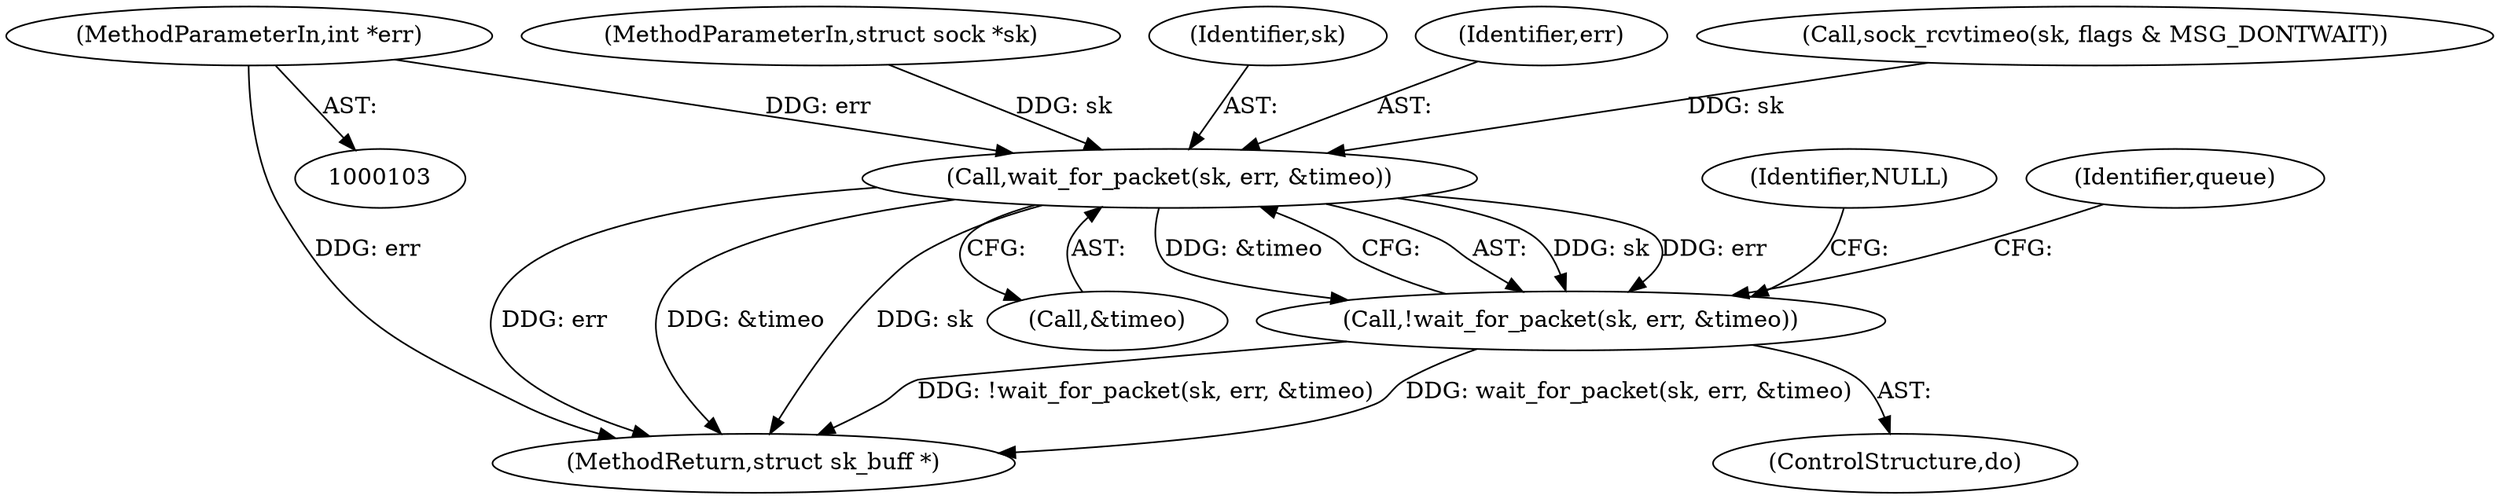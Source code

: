digraph "0_linux_77c1090f94d1b0b5186fb13a1b71b47b1343f87f@pointer" {
"1000108" [label="(MethodParameterIn,int *err)"];
"1000207" [label="(Call,wait_for_packet(sk, err, &timeo))"];
"1000206" [label="(Call,!wait_for_packet(sk, err, &timeo))"];
"1000104" [label="(MethodParameterIn,struct sock *sk)"];
"1000208" [label="(Identifier,sk)"];
"1000206" [label="(Call,!wait_for_packet(sk, err, &timeo))"];
"1000127" [label="(ControlStructure,do)"];
"1000213" [label="(Identifier,NULL)"];
"1000132" [label="(Identifier,queue)"];
"1000209" [label="(Identifier,err)"];
"1000207" [label="(Call,wait_for_packet(sk, err, &timeo))"];
"1000108" [label="(MethodParameterIn,int *err)"];
"1000221" [label="(MethodReturn,struct sk_buff *)"];
"1000210" [label="(Call,&timeo)"];
"1000122" [label="(Call,sock_rcvtimeo(sk, flags & MSG_DONTWAIT))"];
"1000108" -> "1000103"  [label="AST: "];
"1000108" -> "1000221"  [label="DDG: err"];
"1000108" -> "1000207"  [label="DDG: err"];
"1000207" -> "1000206"  [label="AST: "];
"1000207" -> "1000210"  [label="CFG: "];
"1000208" -> "1000207"  [label="AST: "];
"1000209" -> "1000207"  [label="AST: "];
"1000210" -> "1000207"  [label="AST: "];
"1000206" -> "1000207"  [label="CFG: "];
"1000207" -> "1000221"  [label="DDG: err"];
"1000207" -> "1000221"  [label="DDG: &timeo"];
"1000207" -> "1000221"  [label="DDG: sk"];
"1000207" -> "1000206"  [label="DDG: sk"];
"1000207" -> "1000206"  [label="DDG: err"];
"1000207" -> "1000206"  [label="DDG: &timeo"];
"1000122" -> "1000207"  [label="DDG: sk"];
"1000104" -> "1000207"  [label="DDG: sk"];
"1000206" -> "1000127"  [label="AST: "];
"1000132" -> "1000206"  [label="CFG: "];
"1000213" -> "1000206"  [label="CFG: "];
"1000206" -> "1000221"  [label="DDG: !wait_for_packet(sk, err, &timeo)"];
"1000206" -> "1000221"  [label="DDG: wait_for_packet(sk, err, &timeo)"];
}
